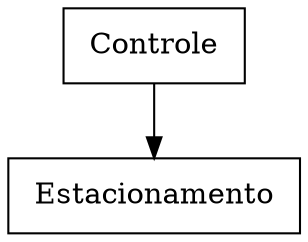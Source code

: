 digraph {
Controle [ label=" Controle " shape= box ]
Estacionamento [ label=" Estacionamento " shape= box ]

"Controle" -> "Estacionamento" []
}

